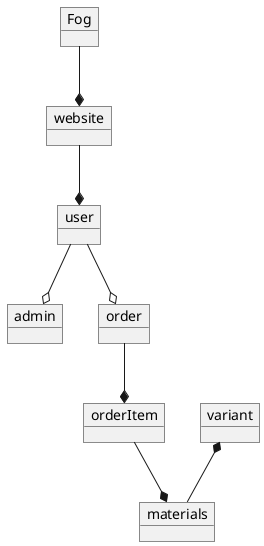 @startuml

object Fog
object website
object user
object admin
object order
object orderItem
object materials
object variant


Fog --* website
website --* user
user --o admin
user --o order
order --* orderItem
orderItem --* materials
variant *-- materials



@enduml